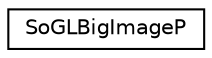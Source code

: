 digraph "Graphical Class Hierarchy"
{
 // LATEX_PDF_SIZE
  edge [fontname="Helvetica",fontsize="10",labelfontname="Helvetica",labelfontsize="10"];
  node [fontname="Helvetica",fontsize="10",shape=record];
  rankdir="LR";
  Node0 [label="SoGLBigImageP",height=0.2,width=0.4,color="black", fillcolor="white", style="filled",URL="$classSoGLBigImageP.html",tooltip=" "];
}
